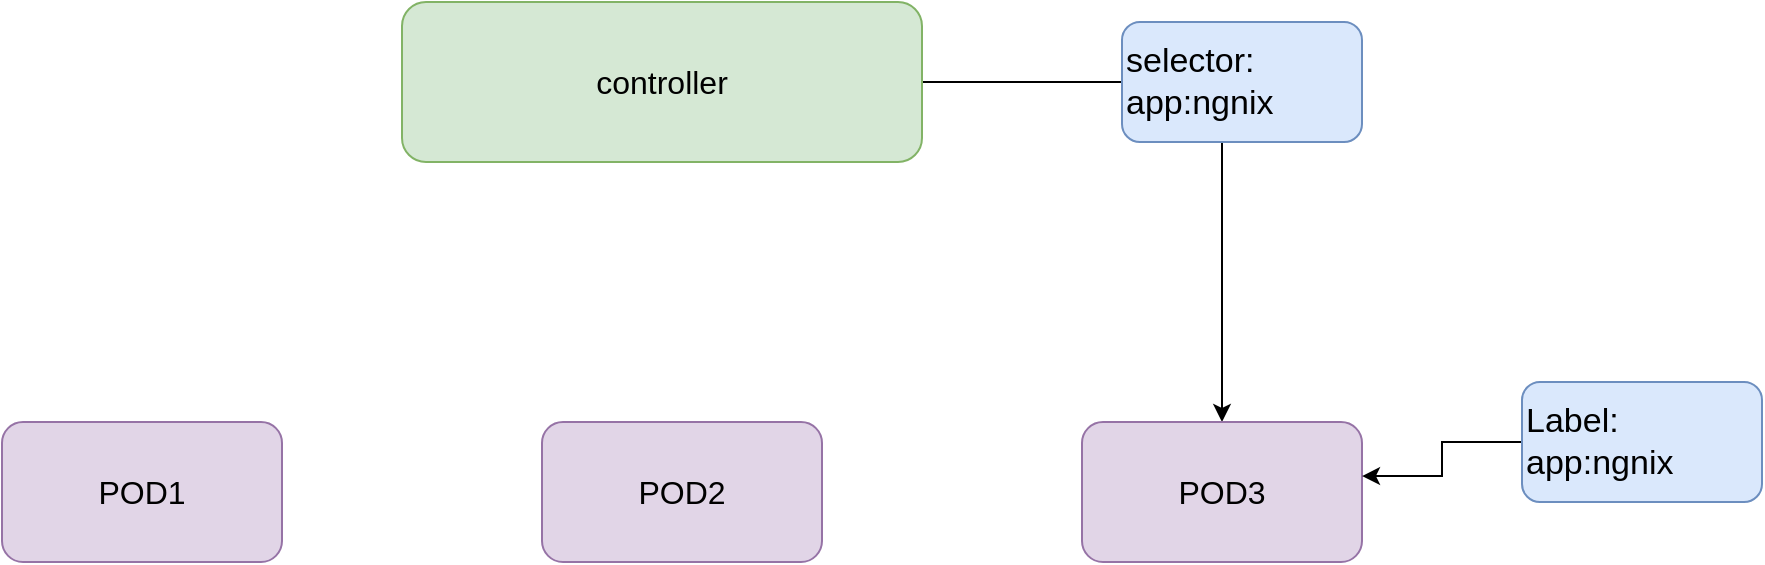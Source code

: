 <mxfile version="21.4.0" type="github">
  <diagram name="第 1 页" id="HliLaq5X65rmixlDSG8i">
    <mxGraphModel dx="3354" dy="1851" grid="1" gridSize="10" guides="1" tooltips="1" connect="1" arrows="1" fold="1" page="1" pageScale="1" pageWidth="2339" pageHeight="3300" math="0" shadow="0">
      <root>
        <mxCell id="0" />
        <mxCell id="1" parent="0" />
        <mxCell id="7OQHH7-Huj5x8rUNPYlb-8" style="edgeStyle=orthogonalEdgeStyle;rounded=0;orthogonalLoop=1;jettySize=auto;html=1;" edge="1" parent="1" source="7OQHH7-Huj5x8rUNPYlb-1" target="7OQHH7-Huj5x8rUNPYlb-4">
          <mxGeometry relative="1" as="geometry" />
        </mxCell>
        <mxCell id="7OQHH7-Huj5x8rUNPYlb-1" value="controller" style="rounded=1;whiteSpace=wrap;html=1;fontSize=16;fillColor=#d5e8d4;strokeColor=#82b366;" vertex="1" parent="1">
          <mxGeometry x="450" y="190" width="260" height="80" as="geometry" />
        </mxCell>
        <mxCell id="7OQHH7-Huj5x8rUNPYlb-2" value="POD1" style="rounded=1;whiteSpace=wrap;html=1;fontSize=16;fillColor=#e1d5e7;strokeColor=#9673a6;" vertex="1" parent="1">
          <mxGeometry x="250" y="400" width="140" height="70" as="geometry" />
        </mxCell>
        <mxCell id="7OQHH7-Huj5x8rUNPYlb-3" value="POD2" style="rounded=1;whiteSpace=wrap;html=1;fontSize=16;fillColor=#e1d5e7;strokeColor=#9673a6;" vertex="1" parent="1">
          <mxGeometry x="520" y="400" width="140" height="70" as="geometry" />
        </mxCell>
        <mxCell id="7OQHH7-Huj5x8rUNPYlb-4" value="POD3" style="rounded=1;whiteSpace=wrap;html=1;fontSize=16;fillColor=#e1d5e7;strokeColor=#9673a6;" vertex="1" parent="1">
          <mxGeometry x="790" y="400" width="140" height="70" as="geometry" />
        </mxCell>
        <mxCell id="7OQHH7-Huj5x8rUNPYlb-6" style="edgeStyle=orthogonalEdgeStyle;rounded=0;orthogonalLoop=1;jettySize=auto;html=1;entryX=1;entryY=0.386;entryDx=0;entryDy=0;entryPerimeter=0;" edge="1" parent="1" source="7OQHH7-Huj5x8rUNPYlb-5" target="7OQHH7-Huj5x8rUNPYlb-4">
          <mxGeometry relative="1" as="geometry" />
        </mxCell>
        <mxCell id="7OQHH7-Huj5x8rUNPYlb-5" value="Label:&lt;br style=&quot;font-size: 17px;&quot;&gt;app:ngnix" style="rounded=1;whiteSpace=wrap;html=1;fillColor=#dae8fc;strokeColor=#6c8ebf;fontSize=17;align=left;" vertex="1" parent="1">
          <mxGeometry x="1010" y="380" width="120" height="60" as="geometry" />
        </mxCell>
        <mxCell id="7OQHH7-Huj5x8rUNPYlb-7" value="selector:&lt;br style=&quot;font-size: 17px;&quot;&gt;app:ngnix" style="rounded=1;whiteSpace=wrap;html=1;fillColor=#dae8fc;strokeColor=#6c8ebf;fontSize=17;align=left;" vertex="1" parent="1">
          <mxGeometry x="810" y="200" width="120" height="60" as="geometry" />
        </mxCell>
      </root>
    </mxGraphModel>
  </diagram>
</mxfile>
